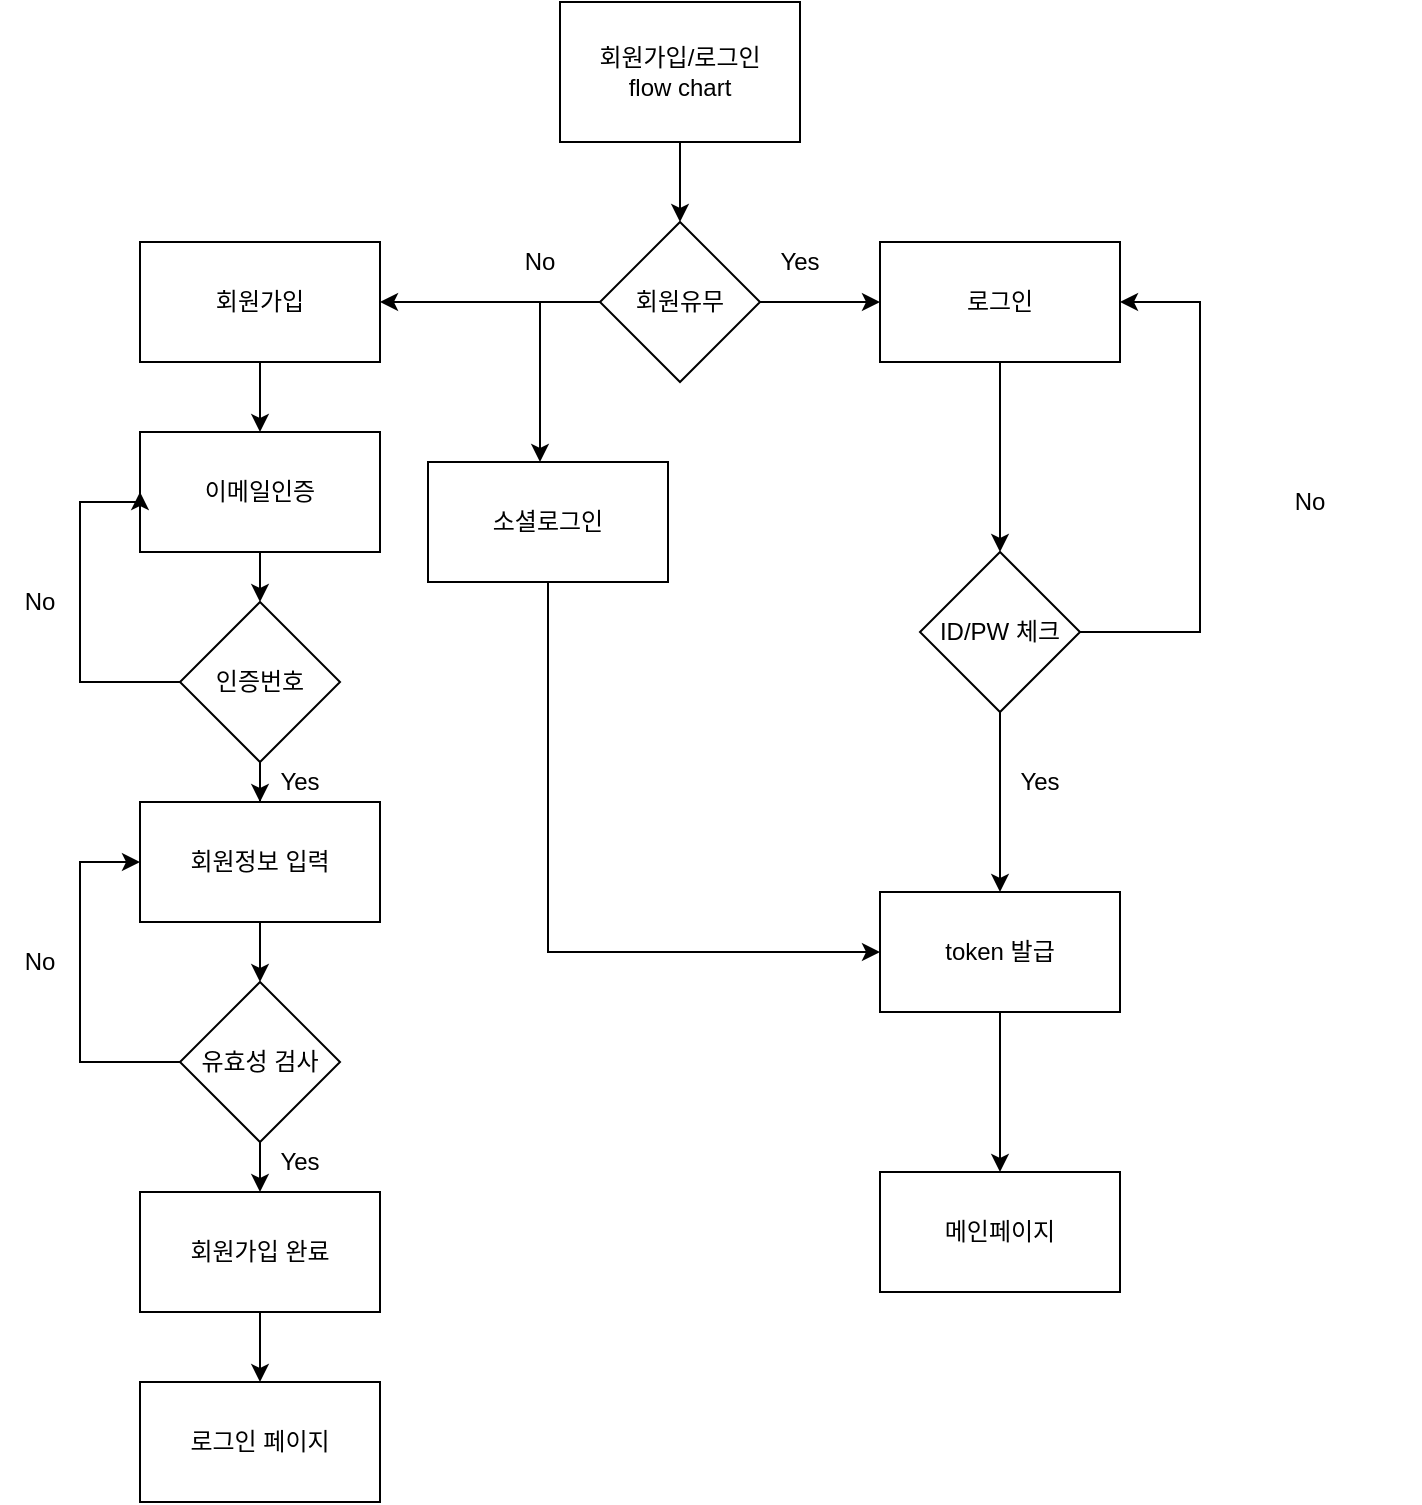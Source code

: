 <mxfile version="14.7.0" type="github"><diagram id="h5wG69jUnX-wgpqaN0SR" name="Page-1"><mxGraphModel dx="1422" dy="762" grid="1" gridSize="10" guides="1" tooltips="1" connect="1" arrows="1" fold="1" page="1" pageScale="1" pageWidth="827" pageHeight="1169" math="0" shadow="0"><root><mxCell id="0"/><mxCell id="1" parent="0"/><mxCell id="7YHZf2KEgaN3K6T-sw89-8" value="" style="edgeStyle=orthogonalEdgeStyle;rounded=0;orthogonalLoop=1;jettySize=auto;html=1;" edge="1" parent="1" source="7YHZf2KEgaN3K6T-sw89-1" target="7YHZf2KEgaN3K6T-sw89-7"><mxGeometry relative="1" as="geometry"/></mxCell><mxCell id="7YHZf2KEgaN3K6T-sw89-1" value="회원가입/로그인&lt;br&gt;flow chart" style="rounded=0;whiteSpace=wrap;html=1;" vertex="1" parent="1"><mxGeometry x="360" y="80" width="120" height="70" as="geometry"/></mxCell><mxCell id="7YHZf2KEgaN3K6T-sw89-32" value="" style="edgeStyle=orthogonalEdgeStyle;rounded=0;orthogonalLoop=1;jettySize=auto;html=1;" edge="1" parent="1" source="7YHZf2KEgaN3K6T-sw89-3" target="7YHZf2KEgaN3K6T-sw89-31"><mxGeometry relative="1" as="geometry"/></mxCell><mxCell id="7YHZf2KEgaN3K6T-sw89-3" value="회원가입" style="rounded=0;whiteSpace=wrap;html=1;" vertex="1" parent="1"><mxGeometry x="150" y="200" width="120" height="60" as="geometry"/></mxCell><mxCell id="7YHZf2KEgaN3K6T-sw89-16" value="" style="edgeStyle=orthogonalEdgeStyle;rounded=0;orthogonalLoop=1;jettySize=auto;html=1;" edge="1" parent="1" source="7YHZf2KEgaN3K6T-sw89-5" target="7YHZf2KEgaN3K6T-sw89-15"><mxGeometry relative="1" as="geometry"/></mxCell><mxCell id="7YHZf2KEgaN3K6T-sw89-5" value="로그인" style="rounded=0;whiteSpace=wrap;html=1;" vertex="1" parent="1"><mxGeometry x="520" y="200" width="120" height="60" as="geometry"/></mxCell><mxCell id="7YHZf2KEgaN3K6T-sw89-9" value="" style="edgeStyle=orthogonalEdgeStyle;rounded=0;orthogonalLoop=1;jettySize=auto;html=1;" edge="1" parent="1" source="7YHZf2KEgaN3K6T-sw89-7" target="7YHZf2KEgaN3K6T-sw89-3"><mxGeometry relative="1" as="geometry"><Array as="points"><mxPoint x="330" y="230"/><mxPoint x="330" y="230"/></Array></mxGeometry></mxCell><mxCell id="7YHZf2KEgaN3K6T-sw89-10" value="" style="edgeStyle=orthogonalEdgeStyle;rounded=0;orthogonalLoop=1;jettySize=auto;html=1;" edge="1" parent="1" source="7YHZf2KEgaN3K6T-sw89-7" target="7YHZf2KEgaN3K6T-sw89-5"><mxGeometry relative="1" as="geometry"/></mxCell><mxCell id="7YHZf2KEgaN3K6T-sw89-7" value="회원유무" style="rhombus;whiteSpace=wrap;html=1;rounded=0;" vertex="1" parent="1"><mxGeometry x="380" y="190" width="80" height="80" as="geometry"/></mxCell><mxCell id="7YHZf2KEgaN3K6T-sw89-28" style="edgeStyle=orthogonalEdgeStyle;rounded=0;orthogonalLoop=1;jettySize=auto;html=1;exitX=0.5;exitY=1;exitDx=0;exitDy=0;entryX=0;entryY=0.5;entryDx=0;entryDy=0;" edge="1" parent="1" source="7YHZf2KEgaN3K6T-sw89-13" target="7YHZf2KEgaN3K6T-sw89-22"><mxGeometry relative="1" as="geometry"/></mxCell><mxCell id="7YHZf2KEgaN3K6T-sw89-13" value="소셜로그인" style="rounded=0;whiteSpace=wrap;html=1;" vertex="1" parent="1"><mxGeometry x="294" y="310" width="120" height="60" as="geometry"/></mxCell><mxCell id="7YHZf2KEgaN3K6T-sw89-14" style="edgeStyle=orthogonalEdgeStyle;rounded=0;orthogonalLoop=1;jettySize=auto;html=1;exitX=0;exitY=0.5;exitDx=0;exitDy=0;" edge="1" parent="1" source="7YHZf2KEgaN3K6T-sw89-7" target="7YHZf2KEgaN3K6T-sw89-13"><mxGeometry relative="1" as="geometry"><mxPoint x="370" y="255" as="sourcePoint"/><mxPoint x="330" y="360" as="targetPoint"/><Array as="points"><mxPoint x="350" y="230"/></Array></mxGeometry></mxCell><mxCell id="7YHZf2KEgaN3K6T-sw89-18" style="edgeStyle=orthogonalEdgeStyle;rounded=0;orthogonalLoop=1;jettySize=auto;html=1;exitX=0.5;exitY=0;exitDx=0;exitDy=0;entryX=1;entryY=0.5;entryDx=0;entryDy=0;" edge="1" parent="1" source="7YHZf2KEgaN3K6T-sw89-15" target="7YHZf2KEgaN3K6T-sw89-5"><mxGeometry relative="1" as="geometry"><Array as="points"><mxPoint x="680" y="395"/><mxPoint x="680" y="230"/></Array></mxGeometry></mxCell><mxCell id="7YHZf2KEgaN3K6T-sw89-23" value="" style="edgeStyle=orthogonalEdgeStyle;rounded=0;orthogonalLoop=1;jettySize=auto;html=1;" edge="1" parent="1" source="7YHZf2KEgaN3K6T-sw89-15" target="7YHZf2KEgaN3K6T-sw89-22"><mxGeometry relative="1" as="geometry"/></mxCell><mxCell id="7YHZf2KEgaN3K6T-sw89-15" value="ID/PW 체크" style="rhombus;whiteSpace=wrap;html=1;rounded=0;direction=south;" vertex="1" parent="1"><mxGeometry x="540" y="355" width="80" height="80" as="geometry"/></mxCell><mxCell id="7YHZf2KEgaN3K6T-sw89-19" value="No" style="text;html=1;strokeColor=none;fillColor=none;align=center;verticalAlign=middle;whiteSpace=wrap;rounded=0;" vertex="1" parent="1"><mxGeometry x="680" y="320" width="110" height="20" as="geometry"/></mxCell><mxCell id="7YHZf2KEgaN3K6T-sw89-27" value="" style="edgeStyle=orthogonalEdgeStyle;rounded=0;orthogonalLoop=1;jettySize=auto;html=1;" edge="1" parent="1" source="7YHZf2KEgaN3K6T-sw89-22" target="7YHZf2KEgaN3K6T-sw89-26"><mxGeometry relative="1" as="geometry"/></mxCell><mxCell id="7YHZf2KEgaN3K6T-sw89-22" value="token 발급" style="whiteSpace=wrap;html=1;rounded=0;" vertex="1" parent="1"><mxGeometry x="520" y="525" width="120" height="60" as="geometry"/></mxCell><mxCell id="7YHZf2KEgaN3K6T-sw89-24" value="Yes" style="text;html=1;strokeColor=none;fillColor=none;align=center;verticalAlign=middle;whiteSpace=wrap;rounded=0;" vertex="1" parent="1"><mxGeometry x="460" y="200" width="40" height="20" as="geometry"/></mxCell><mxCell id="7YHZf2KEgaN3K6T-sw89-25" value="Yes" style="text;html=1;strokeColor=none;fillColor=none;align=center;verticalAlign=middle;whiteSpace=wrap;rounded=0;" vertex="1" parent="1"><mxGeometry x="580" y="460" width="40" height="20" as="geometry"/></mxCell><mxCell id="7YHZf2KEgaN3K6T-sw89-26" value="메인페이지" style="whiteSpace=wrap;html=1;rounded=0;" vertex="1" parent="1"><mxGeometry x="520" y="665" width="120" height="60" as="geometry"/></mxCell><mxCell id="7YHZf2KEgaN3K6T-sw89-30" value="No" style="text;html=1;strokeColor=none;fillColor=none;align=center;verticalAlign=middle;whiteSpace=wrap;rounded=0;" vertex="1" parent="1"><mxGeometry x="330" y="200" width="40" height="20" as="geometry"/></mxCell><mxCell id="7YHZf2KEgaN3K6T-sw89-34" value="" style="edgeStyle=orthogonalEdgeStyle;rounded=0;orthogonalLoop=1;jettySize=auto;html=1;" edge="1" parent="1" source="7YHZf2KEgaN3K6T-sw89-31" target="7YHZf2KEgaN3K6T-sw89-33"><mxGeometry relative="1" as="geometry"/></mxCell><mxCell id="7YHZf2KEgaN3K6T-sw89-31" value="이메일인증" style="rounded=0;whiteSpace=wrap;html=1;" vertex="1" parent="1"><mxGeometry x="150" y="295" width="120" height="60" as="geometry"/></mxCell><mxCell id="7YHZf2KEgaN3K6T-sw89-35" style="edgeStyle=orthogonalEdgeStyle;rounded=0;orthogonalLoop=1;jettySize=auto;html=1;exitX=0;exitY=0.5;exitDx=0;exitDy=0;entryX=0;entryY=0.5;entryDx=0;entryDy=0;" edge="1" parent="1" source="7YHZf2KEgaN3K6T-sw89-33" target="7YHZf2KEgaN3K6T-sw89-31"><mxGeometry relative="1" as="geometry"><Array as="points"><mxPoint x="120" y="420"/><mxPoint x="120" y="330"/><mxPoint x="150" y="330"/></Array></mxGeometry></mxCell><mxCell id="7YHZf2KEgaN3K6T-sw89-40" value="" style="edgeStyle=orthogonalEdgeStyle;rounded=0;orthogonalLoop=1;jettySize=auto;html=1;" edge="1" parent="1" source="7YHZf2KEgaN3K6T-sw89-33" target="7YHZf2KEgaN3K6T-sw89-39"><mxGeometry relative="1" as="geometry"/></mxCell><mxCell id="7YHZf2KEgaN3K6T-sw89-33" value="인증번호" style="rhombus;whiteSpace=wrap;html=1;rounded=0;" vertex="1" parent="1"><mxGeometry x="170" y="380" width="80" height="80" as="geometry"/></mxCell><mxCell id="7YHZf2KEgaN3K6T-sw89-36" value="No" style="text;html=1;strokeColor=none;fillColor=none;align=center;verticalAlign=middle;whiteSpace=wrap;rounded=0;" vertex="1" parent="1"><mxGeometry x="80" y="370" width="40" height="20" as="geometry"/></mxCell><mxCell id="7YHZf2KEgaN3K6T-sw89-42" value="" style="edgeStyle=orthogonalEdgeStyle;rounded=0;orthogonalLoop=1;jettySize=auto;html=1;" edge="1" parent="1" source="7YHZf2KEgaN3K6T-sw89-39" target="7YHZf2KEgaN3K6T-sw89-41"><mxGeometry relative="1" as="geometry"/></mxCell><mxCell id="7YHZf2KEgaN3K6T-sw89-39" value="회원정보 입력" style="whiteSpace=wrap;html=1;rounded=0;" vertex="1" parent="1"><mxGeometry x="150" y="480" width="120" height="60" as="geometry"/></mxCell><mxCell id="7YHZf2KEgaN3K6T-sw89-43" style="edgeStyle=orthogonalEdgeStyle;rounded=0;orthogonalLoop=1;jettySize=auto;html=1;exitX=0;exitY=0.5;exitDx=0;exitDy=0;entryX=0;entryY=0.5;entryDx=0;entryDy=0;" edge="1" parent="1" source="7YHZf2KEgaN3K6T-sw89-41" target="7YHZf2KEgaN3K6T-sw89-39"><mxGeometry relative="1" as="geometry"><Array as="points"><mxPoint x="120" y="610"/><mxPoint x="120" y="510"/></Array></mxGeometry></mxCell><mxCell id="7YHZf2KEgaN3K6T-sw89-47" value="" style="edgeStyle=orthogonalEdgeStyle;rounded=0;orthogonalLoop=1;jettySize=auto;html=1;" edge="1" parent="1" source="7YHZf2KEgaN3K6T-sw89-41" target="7YHZf2KEgaN3K6T-sw89-46"><mxGeometry relative="1" as="geometry"/></mxCell><mxCell id="7YHZf2KEgaN3K6T-sw89-41" value="유효성 검사" style="rhombus;whiteSpace=wrap;html=1;rounded=0;" vertex="1" parent="1"><mxGeometry x="170" y="570" width="80" height="80" as="geometry"/></mxCell><mxCell id="7YHZf2KEgaN3K6T-sw89-44" value="No" style="text;html=1;strokeColor=none;fillColor=none;align=center;verticalAlign=middle;whiteSpace=wrap;rounded=0;" vertex="1" parent="1"><mxGeometry x="80" y="550" width="40" height="20" as="geometry"/></mxCell><mxCell id="7YHZf2KEgaN3K6T-sw89-49" value="" style="edgeStyle=orthogonalEdgeStyle;rounded=0;orthogonalLoop=1;jettySize=auto;html=1;" edge="1" parent="1" source="7YHZf2KEgaN3K6T-sw89-46" target="7YHZf2KEgaN3K6T-sw89-48"><mxGeometry relative="1" as="geometry"/></mxCell><mxCell id="7YHZf2KEgaN3K6T-sw89-46" value="회원가입 완료" style="whiteSpace=wrap;html=1;rounded=0;" vertex="1" parent="1"><mxGeometry x="150" y="675" width="120" height="60" as="geometry"/></mxCell><mxCell id="7YHZf2KEgaN3K6T-sw89-48" value="로그인 페이지" style="whiteSpace=wrap;html=1;rounded=0;" vertex="1" parent="1"><mxGeometry x="150" y="770" width="120" height="60" as="geometry"/></mxCell><mxCell id="7YHZf2KEgaN3K6T-sw89-50" value="Yes" style="text;html=1;strokeColor=none;fillColor=none;align=center;verticalAlign=middle;whiteSpace=wrap;rounded=0;" vertex="1" parent="1"><mxGeometry x="210" y="460" width="40" height="20" as="geometry"/></mxCell><mxCell id="7YHZf2KEgaN3K6T-sw89-51" value="Yes" style="text;html=1;strokeColor=none;fillColor=none;align=center;verticalAlign=middle;whiteSpace=wrap;rounded=0;" vertex="1" parent="1"><mxGeometry x="210" y="650" width="40" height="20" as="geometry"/></mxCell></root></mxGraphModel></diagram></mxfile>